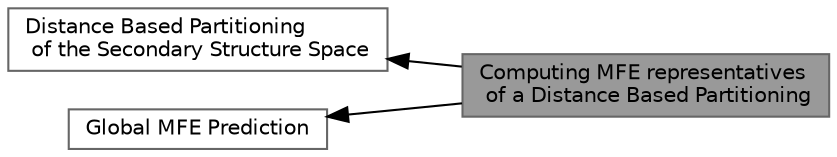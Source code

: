digraph "Computing MFE representatives of a Distance Based Partitioning"
{
 // INTERACTIVE_SVG=YES
 // LATEX_PDF_SIZE
  bgcolor="transparent";
  edge [fontname=Helvetica,fontsize=10,labelfontname=Helvetica,labelfontsize=10];
  node [fontname=Helvetica,fontsize=10,shape=box,height=0.2,width=0.4];
  rankdir=LR;
  Node2 [label="Distance Based Partitioning\l of the Secondary Structure Space",height=0.2,width=0.4,color="grey40", fillcolor="white", style="filled",URL="$group__kl__neighborhood.html",tooltip=" "];
  Node1 [label="Computing MFE representatives\l of a Distance Based Partitioning",height=0.2,width=0.4,color="gray40", fillcolor="grey60", style="filled", fontcolor="black",tooltip="Compute the minimum free energy (MFE) and secondary structures for a partitioning of the secondary st..."];
  Node3 [label="Global MFE Prediction",height=0.2,width=0.4,color="grey40", fillcolor="white", style="filled",URL="$group__mfe__global.html",tooltip="Variations of the global Minimum Free Energy (MFE) prediction algorithm."];
  Node2->Node1 [shape=plaintext, dir="back", style="solid"];
  Node3->Node1 [shape=plaintext, dir="back", style="solid"];
}
